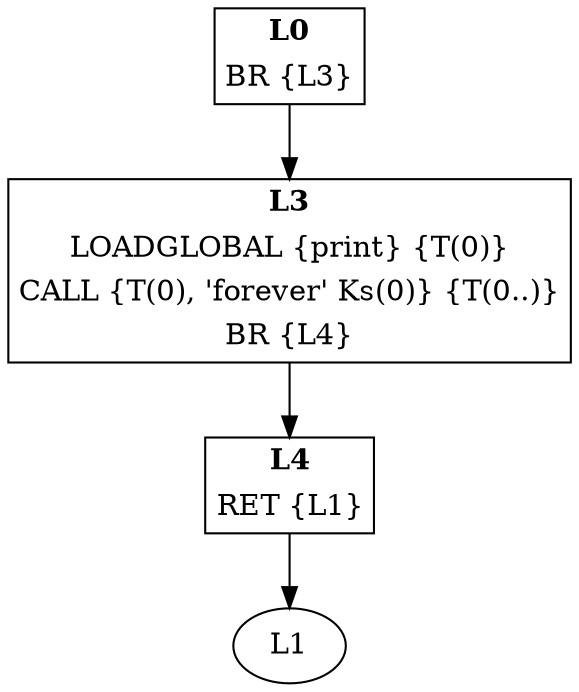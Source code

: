 digraph Proc1 {
L0 [shape=none, margin=0, label=<<TABLE BORDER="1" CELLBORDER="0">
<TR><TD><B>L0</B></TD></TR>
<TR><TD>BR {L3}</TD></TR>
</TABLE>>];
L0 -> L3
L3 [shape=none, margin=0, label=<<TABLE BORDER="1" CELLBORDER="0">
<TR><TD><B>L3</B></TD></TR>
<TR><TD>LOADGLOBAL {print} {T(0)}</TD></TR>
<TR><TD>CALL {T(0), 'forever' Ks(0)} {T(0..)}</TD></TR>
<TR><TD>BR {L4}</TD></TR>
</TABLE>>];
L3 -> L4
L4 [shape=none, margin=0, label=<<TABLE BORDER="1" CELLBORDER="0">
<TR><TD><B>L4</B></TD></TR>
<TR><TD>RET {L1}</TD></TR>
</TABLE>>];
L4 -> L1
}
